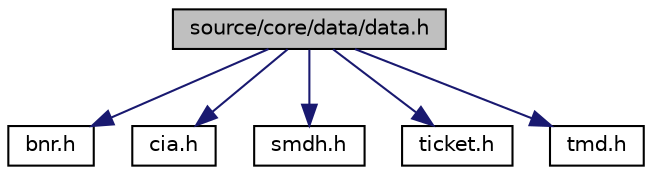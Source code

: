 digraph "source/core/data/data.h"
{
  edge [fontname="Helvetica",fontsize="10",labelfontname="Helvetica",labelfontsize="10"];
  node [fontname="Helvetica",fontsize="10",shape=record];
  Node1 [label="source/core/data/data.h",height=0.2,width=0.4,color="black", fillcolor="grey75", style="filled" fontcolor="black"];
  Node1 -> Node2 [color="midnightblue",fontsize="10",style="solid",fontname="Helvetica"];
  Node2 [label="bnr.h",height=0.2,width=0.4,color="black", fillcolor="white", style="filled",URL="$bnr_8h.html"];
  Node1 -> Node3 [color="midnightblue",fontsize="10",style="solid",fontname="Helvetica"];
  Node3 [label="cia.h",height=0.2,width=0.4,color="black", fillcolor="white", style="filled",URL="$cia_8h.html"];
  Node1 -> Node4 [color="midnightblue",fontsize="10",style="solid",fontname="Helvetica"];
  Node4 [label="smdh.h",height=0.2,width=0.4,color="black", fillcolor="white", style="filled",URL="$smdh_8h.html"];
  Node1 -> Node5 [color="midnightblue",fontsize="10",style="solid",fontname="Helvetica"];
  Node5 [label="ticket.h",height=0.2,width=0.4,color="black", fillcolor="white", style="filled",URL="$ticket_8h.html"];
  Node1 -> Node6 [color="midnightblue",fontsize="10",style="solid",fontname="Helvetica"];
  Node6 [label="tmd.h",height=0.2,width=0.4,color="black", fillcolor="white", style="filled",URL="$tmd_8h.html"];
}
